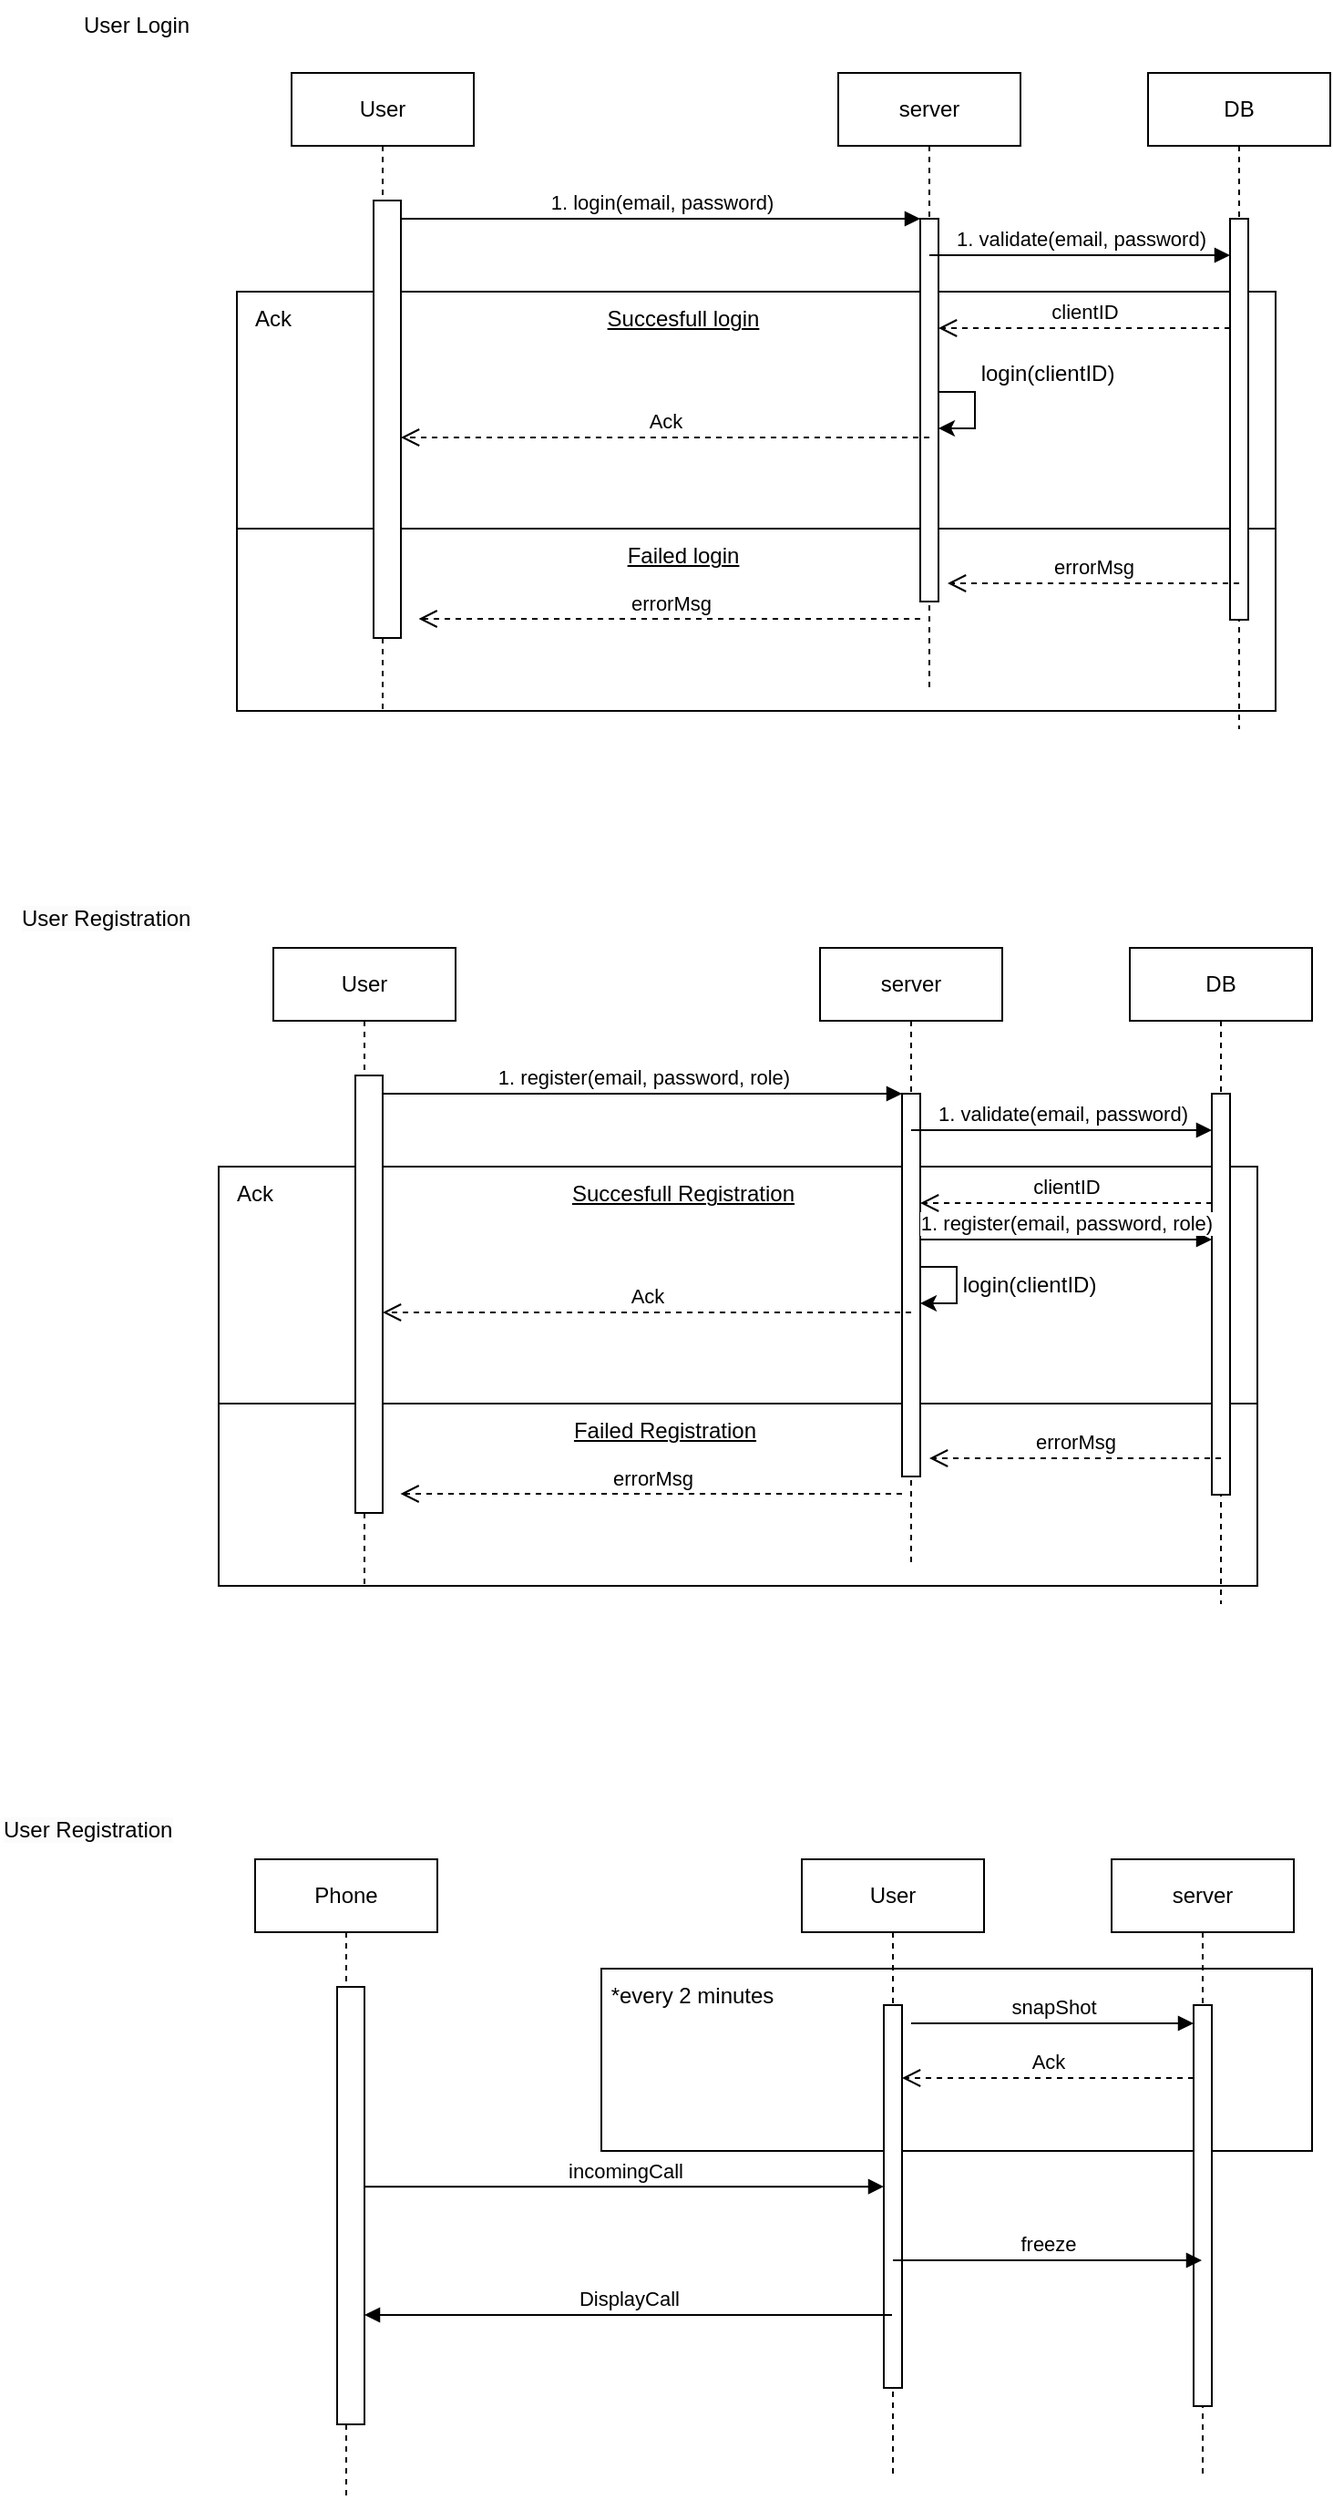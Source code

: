 <mxfile version="22.1.21" type="device">
  <diagram name="Page-1" id="2YBvvXClWsGukQMizWep">
    <mxGraphModel dx="1705" dy="333" grid="1" gridSize="10" guides="1" tooltips="1" connect="1" arrows="1" fold="1" page="1" pageScale="1" pageWidth="850" pageHeight="1100" math="0" shadow="0">
      <root>
        <mxCell id="0" />
        <mxCell id="1" parent="0" />
        <mxCell id="Uiv5kVRZpSyaVhB4euI4-112" value="" style="rounded=0;whiteSpace=wrap;html=1;" vertex="1" parent="1">
          <mxGeometry x="210" y="1080" width="390" height="100" as="geometry" />
        </mxCell>
        <mxCell id="Uiv5kVRZpSyaVhB4euI4-25" value="" style="rounded=0;whiteSpace=wrap;html=1;" vertex="1" parent="1">
          <mxGeometry x="10" y="290" width="570" height="100" as="geometry" />
        </mxCell>
        <mxCell id="Uiv5kVRZpSyaVhB4euI4-23" value="" style="rounded=0;whiteSpace=wrap;html=1;" vertex="1" parent="1">
          <mxGeometry x="10" y="160" width="570" height="130" as="geometry" />
        </mxCell>
        <mxCell id="aM9ryv3xv72pqoxQDRHE-1" value="User" style="shape=umlLifeline;perimeter=lifelinePerimeter;whiteSpace=wrap;html=1;container=0;dropTarget=0;collapsible=0;recursiveResize=0;outlineConnect=0;portConstraint=eastwest;newEdgeStyle={&quot;edgeStyle&quot;:&quot;elbowEdgeStyle&quot;,&quot;elbow&quot;:&quot;vertical&quot;,&quot;curved&quot;:0,&quot;rounded&quot;:0};" parent="1" vertex="1">
          <mxGeometry x="40" y="40" width="100" height="350" as="geometry" />
        </mxCell>
        <mxCell id="aM9ryv3xv72pqoxQDRHE-2" value="" style="html=1;points=[];perimeter=orthogonalPerimeter;outlineConnect=0;targetShapes=umlLifeline;portConstraint=eastwest;newEdgeStyle={&quot;edgeStyle&quot;:&quot;elbowEdgeStyle&quot;,&quot;elbow&quot;:&quot;vertical&quot;,&quot;curved&quot;:0,&quot;rounded&quot;:0};" parent="aM9ryv3xv72pqoxQDRHE-1" vertex="1">
          <mxGeometry x="45" y="70" width="15" height="240" as="geometry" />
        </mxCell>
        <mxCell id="aM9ryv3xv72pqoxQDRHE-5" value="server" style="shape=umlLifeline;perimeter=lifelinePerimeter;whiteSpace=wrap;html=1;container=0;dropTarget=0;collapsible=0;recursiveResize=0;outlineConnect=0;portConstraint=eastwest;newEdgeStyle={&quot;edgeStyle&quot;:&quot;elbowEdgeStyle&quot;,&quot;elbow&quot;:&quot;vertical&quot;,&quot;curved&quot;:0,&quot;rounded&quot;:0};" parent="1" vertex="1">
          <mxGeometry x="340" y="40" width="100" height="340" as="geometry" />
        </mxCell>
        <mxCell id="aM9ryv3xv72pqoxQDRHE-6" value="" style="html=1;points=[];perimeter=orthogonalPerimeter;outlineConnect=0;targetShapes=umlLifeline;portConstraint=eastwest;newEdgeStyle={&quot;edgeStyle&quot;:&quot;elbowEdgeStyle&quot;,&quot;elbow&quot;:&quot;vertical&quot;,&quot;curved&quot;:0,&quot;rounded&quot;:0};" parent="aM9ryv3xv72pqoxQDRHE-5" vertex="1">
          <mxGeometry x="45" y="80" width="10" height="210" as="geometry" />
        </mxCell>
        <mxCell id="Uiv5kVRZpSyaVhB4euI4-7" value="" style="endArrow=classic;html=1;rounded=0;" edge="1" parent="aM9ryv3xv72pqoxQDRHE-5" source="aM9ryv3xv72pqoxQDRHE-6" target="aM9ryv3xv72pqoxQDRHE-6">
          <mxGeometry width="50" height="50" relative="1" as="geometry">
            <mxPoint x="40" y="170" as="sourcePoint" />
            <mxPoint x="90" y="120" as="targetPoint" />
          </mxGeometry>
        </mxCell>
        <mxCell id="aM9ryv3xv72pqoxQDRHE-7" value="1. login(email, password)" style="html=1;verticalAlign=bottom;endArrow=block;edgeStyle=elbowEdgeStyle;elbow=vertical;curved=0;rounded=0;" parent="1" source="aM9ryv3xv72pqoxQDRHE-2" target="aM9ryv3xv72pqoxQDRHE-6" edge="1">
          <mxGeometry relative="1" as="geometry">
            <mxPoint x="195" y="130" as="sourcePoint" />
            <Array as="points">
              <mxPoint x="180" y="120" />
            </Array>
          </mxGeometry>
        </mxCell>
        <mxCell id="aM9ryv3xv72pqoxQDRHE-8" value="Ack" style="html=1;verticalAlign=bottom;endArrow=open;dashed=1;endSize=8;edgeStyle=elbowEdgeStyle;elbow=vertical;curved=0;rounded=0;" parent="1" edge="1">
          <mxGeometry relative="1" as="geometry">
            <mxPoint x="100" y="240" as="targetPoint" />
            <Array as="points">
              <mxPoint x="195" y="240" />
            </Array>
            <mxPoint x="390" y="240" as="sourcePoint" />
          </mxGeometry>
        </mxCell>
        <mxCell id="Uiv5kVRZpSyaVhB4euI4-1" value="User Login" style="text;strokeColor=none;fillColor=none;spacingLeft=4;spacingRight=4;overflow=hidden;rotatable=0;points=[[0,0.5],[1,0.5]];portConstraint=eastwest;fontSize=12;whiteSpace=wrap;html=1;" vertex="1" parent="1">
          <mxGeometry x="-80" width="80" height="30" as="geometry" />
        </mxCell>
        <mxCell id="Uiv5kVRZpSyaVhB4euI4-2" value="DB" style="shape=umlLifeline;perimeter=lifelinePerimeter;whiteSpace=wrap;html=1;container=0;dropTarget=0;collapsible=0;recursiveResize=0;outlineConnect=0;portConstraint=eastwest;newEdgeStyle={&quot;edgeStyle&quot;:&quot;elbowEdgeStyle&quot;,&quot;elbow&quot;:&quot;vertical&quot;,&quot;curved&quot;:0,&quot;rounded&quot;:0};" vertex="1" parent="1">
          <mxGeometry x="510" y="40" width="100" height="360" as="geometry" />
        </mxCell>
        <mxCell id="Uiv5kVRZpSyaVhB4euI4-3" value="" style="html=1;points=[];perimeter=orthogonalPerimeter;outlineConnect=0;targetShapes=umlLifeline;portConstraint=eastwest;newEdgeStyle={&quot;edgeStyle&quot;:&quot;elbowEdgeStyle&quot;,&quot;elbow&quot;:&quot;vertical&quot;,&quot;curved&quot;:0,&quot;rounded&quot;:0};" vertex="1" parent="Uiv5kVRZpSyaVhB4euI4-2">
          <mxGeometry x="45" y="80" width="10" height="220" as="geometry" />
        </mxCell>
        <mxCell id="Uiv5kVRZpSyaVhB4euI4-4" value="1. validate(email, password)" style="html=1;verticalAlign=bottom;endArrow=block;edgeStyle=elbowEdgeStyle;elbow=vertical;curved=0;rounded=0;" edge="1" parent="1" source="aM9ryv3xv72pqoxQDRHE-5" target="Uiv5kVRZpSyaVhB4euI4-3">
          <mxGeometry relative="1" as="geometry">
            <mxPoint x="410" y="140" as="sourcePoint" />
            <Array as="points">
              <mxPoint x="495" y="140" />
            </Array>
            <mxPoint x="700" y="140" as="targetPoint" />
          </mxGeometry>
        </mxCell>
        <mxCell id="Uiv5kVRZpSyaVhB4euI4-8" value="login(clientID)" style="text;html=1;strokeColor=none;fillColor=none;align=center;verticalAlign=middle;whiteSpace=wrap;rounded=0;" vertex="1" parent="1">
          <mxGeometry x="425" y="190" width="60" height="30" as="geometry" />
        </mxCell>
        <mxCell id="Uiv5kVRZpSyaVhB4euI4-9" value="clientID" style="html=1;verticalAlign=bottom;endArrow=open;dashed=1;endSize=8;edgeStyle=elbowEdgeStyle;elbow=vertical;curved=0;rounded=0;" edge="1" parent="1" source="Uiv5kVRZpSyaVhB4euI4-3" target="aM9ryv3xv72pqoxQDRHE-6">
          <mxGeometry relative="1" as="geometry">
            <mxPoint x="645" y="180" as="targetPoint" />
            <Array as="points">
              <mxPoint x="440" y="180" />
            </Array>
            <mxPoint x="360" y="180" as="sourcePoint" />
          </mxGeometry>
        </mxCell>
        <mxCell id="Uiv5kVRZpSyaVhB4euI4-24" value="Ack" style="text;html=1;strokeColor=none;fillColor=none;align=center;verticalAlign=middle;whiteSpace=wrap;rounded=0;" vertex="1" parent="1">
          <mxGeometry y="160" width="60" height="30" as="geometry" />
        </mxCell>
        <mxCell id="Uiv5kVRZpSyaVhB4euI4-26" value="&lt;u&gt;Succesfull login&lt;/u&gt;" style="text;html=1;strokeColor=none;fillColor=none;align=center;verticalAlign=middle;whiteSpace=wrap;rounded=0;" vertex="1" parent="1">
          <mxGeometry x="200" y="160" width="110" height="30" as="geometry" />
        </mxCell>
        <mxCell id="Uiv5kVRZpSyaVhB4euI4-27" value="&lt;u&gt;Failed login&lt;/u&gt;" style="text;html=1;strokeColor=none;fillColor=none;align=center;verticalAlign=middle;whiteSpace=wrap;rounded=0;" vertex="1" parent="1">
          <mxGeometry x="200" y="290" width="110" height="30" as="geometry" />
        </mxCell>
        <mxCell id="Uiv5kVRZpSyaVhB4euI4-28" value="errorMsg" style="html=1;verticalAlign=bottom;endArrow=open;dashed=1;endSize=8;edgeStyle=elbowEdgeStyle;elbow=vertical;curved=0;rounded=0;" edge="1" parent="1">
          <mxGeometry relative="1" as="geometry">
            <mxPoint x="400" y="320" as="targetPoint" />
            <Array as="points">
              <mxPoint x="445" y="320" />
            </Array>
            <mxPoint x="560" y="320" as="sourcePoint" />
          </mxGeometry>
        </mxCell>
        <mxCell id="Uiv5kVRZpSyaVhB4euI4-29" value="errorMsg" style="html=1;verticalAlign=bottom;endArrow=open;dashed=1;endSize=8;edgeStyle=elbowEdgeStyle;elbow=vertical;curved=0;rounded=0;entryX=0.175;entryY=0.495;entryDx=0;entryDy=0;entryPerimeter=0;" edge="1" parent="1" target="Uiv5kVRZpSyaVhB4euI4-25">
          <mxGeometry relative="1" as="geometry">
            <mxPoint x="225" y="339.5" as="targetPoint" />
            <Array as="points">
              <mxPoint x="270" y="339.5" />
            </Array>
            <mxPoint x="385" y="339.5" as="sourcePoint" />
          </mxGeometry>
        </mxCell>
        <mxCell id="Uiv5kVRZpSyaVhB4euI4-49" value="" style="rounded=0;whiteSpace=wrap;html=1;" vertex="1" parent="1">
          <mxGeometry y="770" width="570" height="100" as="geometry" />
        </mxCell>
        <mxCell id="Uiv5kVRZpSyaVhB4euI4-50" value="" style="rounded=0;whiteSpace=wrap;html=1;" vertex="1" parent="1">
          <mxGeometry y="640" width="570" height="130" as="geometry" />
        </mxCell>
        <mxCell id="Uiv5kVRZpSyaVhB4euI4-51" value="User" style="shape=umlLifeline;perimeter=lifelinePerimeter;whiteSpace=wrap;html=1;container=0;dropTarget=0;collapsible=0;recursiveResize=0;outlineConnect=0;portConstraint=eastwest;newEdgeStyle={&quot;edgeStyle&quot;:&quot;elbowEdgeStyle&quot;,&quot;elbow&quot;:&quot;vertical&quot;,&quot;curved&quot;:0,&quot;rounded&quot;:0};" vertex="1" parent="1">
          <mxGeometry x="30" y="520" width="100" height="350" as="geometry" />
        </mxCell>
        <mxCell id="Uiv5kVRZpSyaVhB4euI4-52" value="" style="html=1;points=[];perimeter=orthogonalPerimeter;outlineConnect=0;targetShapes=umlLifeline;portConstraint=eastwest;newEdgeStyle={&quot;edgeStyle&quot;:&quot;elbowEdgeStyle&quot;,&quot;elbow&quot;:&quot;vertical&quot;,&quot;curved&quot;:0,&quot;rounded&quot;:0};" vertex="1" parent="Uiv5kVRZpSyaVhB4euI4-51">
          <mxGeometry x="45" y="70" width="15" height="240" as="geometry" />
        </mxCell>
        <mxCell id="Uiv5kVRZpSyaVhB4euI4-53" value="server" style="shape=umlLifeline;perimeter=lifelinePerimeter;whiteSpace=wrap;html=1;container=0;dropTarget=0;collapsible=0;recursiveResize=0;outlineConnect=0;portConstraint=eastwest;newEdgeStyle={&quot;edgeStyle&quot;:&quot;elbowEdgeStyle&quot;,&quot;elbow&quot;:&quot;vertical&quot;,&quot;curved&quot;:0,&quot;rounded&quot;:0};" vertex="1" parent="1">
          <mxGeometry x="330" y="520" width="100" height="340" as="geometry" />
        </mxCell>
        <mxCell id="Uiv5kVRZpSyaVhB4euI4-54" value="" style="html=1;points=[];perimeter=orthogonalPerimeter;outlineConnect=0;targetShapes=umlLifeline;portConstraint=eastwest;newEdgeStyle={&quot;edgeStyle&quot;:&quot;elbowEdgeStyle&quot;,&quot;elbow&quot;:&quot;vertical&quot;,&quot;curved&quot;:0,&quot;rounded&quot;:0};" vertex="1" parent="Uiv5kVRZpSyaVhB4euI4-53">
          <mxGeometry x="45" y="80" width="10" height="210" as="geometry" />
        </mxCell>
        <mxCell id="Uiv5kVRZpSyaVhB4euI4-55" value="" style="endArrow=classic;html=1;rounded=0;" edge="1" parent="Uiv5kVRZpSyaVhB4euI4-53" source="Uiv5kVRZpSyaVhB4euI4-54" target="Uiv5kVRZpSyaVhB4euI4-54">
          <mxGeometry width="50" height="50" relative="1" as="geometry">
            <mxPoint x="40" y="170" as="sourcePoint" />
            <mxPoint x="90" y="120" as="targetPoint" />
          </mxGeometry>
        </mxCell>
        <mxCell id="Uiv5kVRZpSyaVhB4euI4-56" value="1. register(email, password, role)" style="html=1;verticalAlign=bottom;endArrow=block;edgeStyle=elbowEdgeStyle;elbow=vertical;curved=0;rounded=0;" edge="1" parent="1" source="Uiv5kVRZpSyaVhB4euI4-52" target="Uiv5kVRZpSyaVhB4euI4-54">
          <mxGeometry relative="1" as="geometry">
            <mxPoint x="185" y="610" as="sourcePoint" />
            <Array as="points">
              <mxPoint x="170" y="600" />
            </Array>
          </mxGeometry>
        </mxCell>
        <mxCell id="Uiv5kVRZpSyaVhB4euI4-57" value="Ack" style="html=1;verticalAlign=bottom;endArrow=open;dashed=1;endSize=8;edgeStyle=elbowEdgeStyle;elbow=vertical;curved=0;rounded=0;" edge="1" parent="1">
          <mxGeometry relative="1" as="geometry">
            <mxPoint x="90" y="720" as="targetPoint" />
            <Array as="points">
              <mxPoint x="185" y="720" />
            </Array>
            <mxPoint x="380" y="720" as="sourcePoint" />
          </mxGeometry>
        </mxCell>
        <mxCell id="Uiv5kVRZpSyaVhB4euI4-58" value="DB" style="shape=umlLifeline;perimeter=lifelinePerimeter;whiteSpace=wrap;html=1;container=0;dropTarget=0;collapsible=0;recursiveResize=0;outlineConnect=0;portConstraint=eastwest;newEdgeStyle={&quot;edgeStyle&quot;:&quot;elbowEdgeStyle&quot;,&quot;elbow&quot;:&quot;vertical&quot;,&quot;curved&quot;:0,&quot;rounded&quot;:0};" vertex="1" parent="1">
          <mxGeometry x="500" y="520" width="100" height="360" as="geometry" />
        </mxCell>
        <mxCell id="Uiv5kVRZpSyaVhB4euI4-59" value="" style="html=1;points=[];perimeter=orthogonalPerimeter;outlineConnect=0;targetShapes=umlLifeline;portConstraint=eastwest;newEdgeStyle={&quot;edgeStyle&quot;:&quot;elbowEdgeStyle&quot;,&quot;elbow&quot;:&quot;vertical&quot;,&quot;curved&quot;:0,&quot;rounded&quot;:0};" vertex="1" parent="Uiv5kVRZpSyaVhB4euI4-58">
          <mxGeometry x="45" y="80" width="10" height="220" as="geometry" />
        </mxCell>
        <mxCell id="Uiv5kVRZpSyaVhB4euI4-60" value="1. validate(email, password)" style="html=1;verticalAlign=bottom;endArrow=block;edgeStyle=elbowEdgeStyle;elbow=vertical;curved=0;rounded=0;" edge="1" parent="1" source="Uiv5kVRZpSyaVhB4euI4-53" target="Uiv5kVRZpSyaVhB4euI4-59">
          <mxGeometry relative="1" as="geometry">
            <mxPoint x="400" y="620" as="sourcePoint" />
            <Array as="points">
              <mxPoint x="485" y="620" />
            </Array>
            <mxPoint x="690" y="620" as="targetPoint" />
          </mxGeometry>
        </mxCell>
        <mxCell id="Uiv5kVRZpSyaVhB4euI4-61" value="login(clientID)" style="text;html=1;strokeColor=none;fillColor=none;align=center;verticalAlign=middle;whiteSpace=wrap;rounded=0;" vertex="1" parent="1">
          <mxGeometry x="415" y="690" width="60" height="30" as="geometry" />
        </mxCell>
        <mxCell id="Uiv5kVRZpSyaVhB4euI4-62" value="clientID" style="html=1;verticalAlign=bottom;endArrow=open;dashed=1;endSize=8;edgeStyle=elbowEdgeStyle;elbow=vertical;curved=0;rounded=0;" edge="1" parent="1" source="Uiv5kVRZpSyaVhB4euI4-59" target="Uiv5kVRZpSyaVhB4euI4-54">
          <mxGeometry relative="1" as="geometry">
            <mxPoint x="635" y="660" as="targetPoint" />
            <Array as="points">
              <mxPoint x="430" y="660" />
            </Array>
            <mxPoint x="350" y="660" as="sourcePoint" />
          </mxGeometry>
        </mxCell>
        <mxCell id="Uiv5kVRZpSyaVhB4euI4-63" value="Ack" style="text;html=1;strokeColor=none;fillColor=none;align=center;verticalAlign=middle;whiteSpace=wrap;rounded=0;" vertex="1" parent="1">
          <mxGeometry x="-10" y="640" width="60" height="30" as="geometry" />
        </mxCell>
        <mxCell id="Uiv5kVRZpSyaVhB4euI4-64" value="&lt;u&gt;Succesfull Registration&lt;/u&gt;" style="text;html=1;strokeColor=none;fillColor=none;align=center;verticalAlign=middle;whiteSpace=wrap;rounded=0;" vertex="1" parent="1">
          <mxGeometry x="190" y="640" width="130" height="30" as="geometry" />
        </mxCell>
        <mxCell id="Uiv5kVRZpSyaVhB4euI4-65" value="&lt;u&gt;Failed&amp;nbsp;&lt;/u&gt;&lt;u style=&quot;border-color: var(--border-color);&quot;&gt;Registration&lt;/u&gt;" style="text;html=1;strokeColor=none;fillColor=none;align=center;verticalAlign=middle;whiteSpace=wrap;rounded=0;" vertex="1" parent="1">
          <mxGeometry x="190" y="770" width="110" height="30" as="geometry" />
        </mxCell>
        <mxCell id="Uiv5kVRZpSyaVhB4euI4-66" value="errorMsg" style="html=1;verticalAlign=bottom;endArrow=open;dashed=1;endSize=8;edgeStyle=elbowEdgeStyle;elbow=vertical;curved=0;rounded=0;" edge="1" parent="1">
          <mxGeometry relative="1" as="geometry">
            <mxPoint x="390" y="800" as="targetPoint" />
            <Array as="points">
              <mxPoint x="435" y="800" />
            </Array>
            <mxPoint x="550" y="800" as="sourcePoint" />
          </mxGeometry>
        </mxCell>
        <mxCell id="Uiv5kVRZpSyaVhB4euI4-67" value="errorMsg" style="html=1;verticalAlign=bottom;endArrow=open;dashed=1;endSize=8;edgeStyle=elbowEdgeStyle;elbow=vertical;curved=0;rounded=0;entryX=0.175;entryY=0.495;entryDx=0;entryDy=0;entryPerimeter=0;" edge="1" parent="1" target="Uiv5kVRZpSyaVhB4euI4-49">
          <mxGeometry relative="1" as="geometry">
            <mxPoint x="215" y="819.5" as="targetPoint" />
            <Array as="points">
              <mxPoint x="260" y="819.5" />
            </Array>
            <mxPoint x="375" y="819.5" as="sourcePoint" />
          </mxGeometry>
        </mxCell>
        <mxCell id="Uiv5kVRZpSyaVhB4euI4-68" value="&lt;span style=&quot;color: rgb(0, 0, 0); font-family: Helvetica; font-size: 12px; font-style: normal; font-variant-ligatures: normal; font-variant-caps: normal; font-weight: 400; letter-spacing: normal; orphans: 2; text-align: left; text-indent: 0px; text-transform: none; widows: 2; word-spacing: 0px; -webkit-text-stroke-width: 0px; background-color: rgb(251, 251, 251); text-decoration-thickness: initial; text-decoration-style: initial; text-decoration-color: initial; float: none; display: inline !important;&quot;&gt;User Registration&lt;/span&gt;" style="text;whiteSpace=wrap;html=1;" vertex="1" parent="1">
          <mxGeometry x="-110" y="490" width="110" height="40" as="geometry" />
        </mxCell>
        <mxCell id="Uiv5kVRZpSyaVhB4euI4-69" value="1. register(email, password, role)" style="html=1;verticalAlign=bottom;endArrow=block;edgeStyle=elbowEdgeStyle;elbow=vertical;curved=0;rounded=0;" edge="1" parent="1" source="Uiv5kVRZpSyaVhB4euI4-54" target="Uiv5kVRZpSyaVhB4euI4-59">
          <mxGeometry relative="1" as="geometry">
            <mxPoint x="410" y="680" as="sourcePoint" />
            <Array as="points">
              <mxPoint x="460" y="680" />
            </Array>
            <mxPoint x="520" y="680" as="targetPoint" />
          </mxGeometry>
        </mxCell>
        <mxCell id="Uiv5kVRZpSyaVhB4euI4-93" value="Phone" style="shape=umlLifeline;perimeter=lifelinePerimeter;whiteSpace=wrap;html=1;container=0;dropTarget=0;collapsible=0;recursiveResize=0;outlineConnect=0;portConstraint=eastwest;newEdgeStyle={&quot;edgeStyle&quot;:&quot;elbowEdgeStyle&quot;,&quot;elbow&quot;:&quot;vertical&quot;,&quot;curved&quot;:0,&quot;rounded&quot;:0};" vertex="1" parent="1">
          <mxGeometry x="20" y="1020" width="100" height="350" as="geometry" />
        </mxCell>
        <mxCell id="Uiv5kVRZpSyaVhB4euI4-94" value="" style="html=1;points=[];perimeter=orthogonalPerimeter;outlineConnect=0;targetShapes=umlLifeline;portConstraint=eastwest;newEdgeStyle={&quot;edgeStyle&quot;:&quot;elbowEdgeStyle&quot;,&quot;elbow&quot;:&quot;vertical&quot;,&quot;curved&quot;:0,&quot;rounded&quot;:0};" vertex="1" parent="Uiv5kVRZpSyaVhB4euI4-93">
          <mxGeometry x="45" y="70" width="15" height="240" as="geometry" />
        </mxCell>
        <mxCell id="Uiv5kVRZpSyaVhB4euI4-95" value="User" style="shape=umlLifeline;perimeter=lifelinePerimeter;whiteSpace=wrap;html=1;container=0;dropTarget=0;collapsible=0;recursiveResize=0;outlineConnect=0;portConstraint=eastwest;newEdgeStyle={&quot;edgeStyle&quot;:&quot;elbowEdgeStyle&quot;,&quot;elbow&quot;:&quot;vertical&quot;,&quot;curved&quot;:0,&quot;rounded&quot;:0};" vertex="1" parent="1">
          <mxGeometry x="320" y="1020" width="100" height="340" as="geometry" />
        </mxCell>
        <mxCell id="Uiv5kVRZpSyaVhB4euI4-96" value="" style="html=1;points=[];perimeter=orthogonalPerimeter;outlineConnect=0;targetShapes=umlLifeline;portConstraint=eastwest;newEdgeStyle={&quot;edgeStyle&quot;:&quot;elbowEdgeStyle&quot;,&quot;elbow&quot;:&quot;vertical&quot;,&quot;curved&quot;:0,&quot;rounded&quot;:0};" vertex="1" parent="Uiv5kVRZpSyaVhB4euI4-95">
          <mxGeometry x="45" y="80" width="10" height="210" as="geometry" />
        </mxCell>
        <mxCell id="Uiv5kVRZpSyaVhB4euI4-98" value="incomingCall" style="html=1;verticalAlign=bottom;endArrow=block;edgeStyle=elbowEdgeStyle;elbow=vertical;curved=0;rounded=0;" edge="1" parent="1">
          <mxGeometry relative="1" as="geometry">
            <mxPoint x="80" y="1199.58" as="sourcePoint" />
            <Array as="points">
              <mxPoint x="160" y="1199.58" />
            </Array>
            <mxPoint x="365" y="1199.58" as="targetPoint" />
            <mxPoint as="offset" />
          </mxGeometry>
        </mxCell>
        <mxCell id="Uiv5kVRZpSyaVhB4euI4-100" value="server" style="shape=umlLifeline;perimeter=lifelinePerimeter;whiteSpace=wrap;html=1;container=0;dropTarget=0;collapsible=0;recursiveResize=0;outlineConnect=0;portConstraint=eastwest;newEdgeStyle={&quot;edgeStyle&quot;:&quot;elbowEdgeStyle&quot;,&quot;elbow&quot;:&quot;vertical&quot;,&quot;curved&quot;:0,&quot;rounded&quot;:0};" vertex="1" parent="1">
          <mxGeometry x="490" y="1020" width="100" height="340" as="geometry" />
        </mxCell>
        <mxCell id="Uiv5kVRZpSyaVhB4euI4-101" value="" style="html=1;points=[];perimeter=orthogonalPerimeter;outlineConnect=0;targetShapes=umlLifeline;portConstraint=eastwest;newEdgeStyle={&quot;edgeStyle&quot;:&quot;elbowEdgeStyle&quot;,&quot;elbow&quot;:&quot;vertical&quot;,&quot;curved&quot;:0,&quot;rounded&quot;:0};" vertex="1" parent="Uiv5kVRZpSyaVhB4euI4-100">
          <mxGeometry x="45" y="80" width="10" height="220" as="geometry" />
        </mxCell>
        <mxCell id="Uiv5kVRZpSyaVhB4euI4-110" value="&lt;span style=&quot;color: rgb(0, 0, 0); font-family: Helvetica; font-size: 12px; font-style: normal; font-variant-ligatures: normal; font-variant-caps: normal; font-weight: 400; letter-spacing: normal; orphans: 2; text-align: left; text-indent: 0px; text-transform: none; widows: 2; word-spacing: 0px; -webkit-text-stroke-width: 0px; background-color: rgb(251, 251, 251); text-decoration-thickness: initial; text-decoration-style: initial; text-decoration-color: initial; float: none; display: inline !important;&quot;&gt;User Registration&lt;/span&gt;" style="text;whiteSpace=wrap;html=1;" vertex="1" parent="1">
          <mxGeometry x="-120" y="990" width="110" height="40" as="geometry" />
        </mxCell>
        <mxCell id="Uiv5kVRZpSyaVhB4euI4-113" value="*every 2 minutes" style="text;html=1;strokeColor=none;fillColor=none;align=center;verticalAlign=middle;whiteSpace=wrap;rounded=0;" vertex="1" parent="1">
          <mxGeometry x="210" y="1080" width="100" height="30" as="geometry" />
        </mxCell>
        <mxCell id="Uiv5kVRZpSyaVhB4euI4-114" value="snapShot" style="html=1;verticalAlign=bottom;endArrow=block;edgeStyle=elbowEdgeStyle;elbow=vertical;curved=0;rounded=0;" edge="1" parent="1" target="Uiv5kVRZpSyaVhB4euI4-101">
          <mxGeometry relative="1" as="geometry">
            <mxPoint x="380" y="1110" as="sourcePoint" />
            <Array as="points">
              <mxPoint x="535" y="1110" />
            </Array>
            <mxPoint x="740" y="1110" as="targetPoint" />
            <mxPoint as="offset" />
          </mxGeometry>
        </mxCell>
        <mxCell id="Uiv5kVRZpSyaVhB4euI4-115" value="Ack" style="html=1;verticalAlign=bottom;endArrow=open;dashed=1;endSize=8;edgeStyle=elbowEdgeStyle;elbow=vertical;curved=0;rounded=0;" edge="1" parent="1" source="Uiv5kVRZpSyaVhB4euI4-101" target="Uiv5kVRZpSyaVhB4euI4-96">
          <mxGeometry relative="1" as="geometry">
            <mxPoint x="252.38" y="1140" as="targetPoint" />
            <Array as="points">
              <mxPoint x="412.63" y="1140" />
            </Array>
            <mxPoint x="527.63" y="1140" as="sourcePoint" />
          </mxGeometry>
        </mxCell>
        <mxCell id="Uiv5kVRZpSyaVhB4euI4-116" value="freeze" style="html=1;verticalAlign=bottom;endArrow=block;edgeStyle=elbowEdgeStyle;elbow=vertical;curved=0;rounded=0;" edge="1" parent="1" source="Uiv5kVRZpSyaVhB4euI4-95" target="Uiv5kVRZpSyaVhB4euI4-100">
          <mxGeometry relative="1" as="geometry">
            <mxPoint x="397.5" y="1240" as="sourcePoint" />
            <Array as="points">
              <mxPoint x="477.5" y="1240" />
            </Array>
            <mxPoint x="682.5" y="1240" as="targetPoint" />
            <mxPoint as="offset" />
          </mxGeometry>
        </mxCell>
        <mxCell id="Uiv5kVRZpSyaVhB4euI4-117" value="DisplayCall" style="html=1;verticalAlign=bottom;endArrow=block;edgeStyle=elbowEdgeStyle;elbow=vertical;curved=0;rounded=0;" edge="1" parent="1" source="Uiv5kVRZpSyaVhB4euI4-95" target="Uiv5kVRZpSyaVhB4euI4-94">
          <mxGeometry relative="1" as="geometry">
            <mxPoint x="70" y="1400" as="sourcePoint" />
            <Array as="points">
              <mxPoint x="210" y="1270" />
            </Array>
            <mxPoint x="355" y="1400" as="targetPoint" />
            <mxPoint as="offset" />
          </mxGeometry>
        </mxCell>
      </root>
    </mxGraphModel>
  </diagram>
</mxfile>
